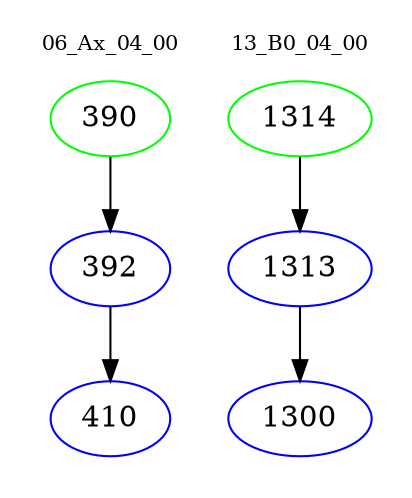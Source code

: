 digraph{
subgraph cluster_0 {
color = white
label = "06_Ax_04_00";
fontsize=10;
T0_390 [label="390", color="green"]
T0_390 -> T0_392 [color="black"]
T0_392 [label="392", color="blue"]
T0_392 -> T0_410 [color="black"]
T0_410 [label="410", color="blue"]
}
subgraph cluster_1 {
color = white
label = "13_B0_04_00";
fontsize=10;
T1_1314 [label="1314", color="green"]
T1_1314 -> T1_1313 [color="black"]
T1_1313 [label="1313", color="blue"]
T1_1313 -> T1_1300 [color="black"]
T1_1300 [label="1300", color="blue"]
}
}
